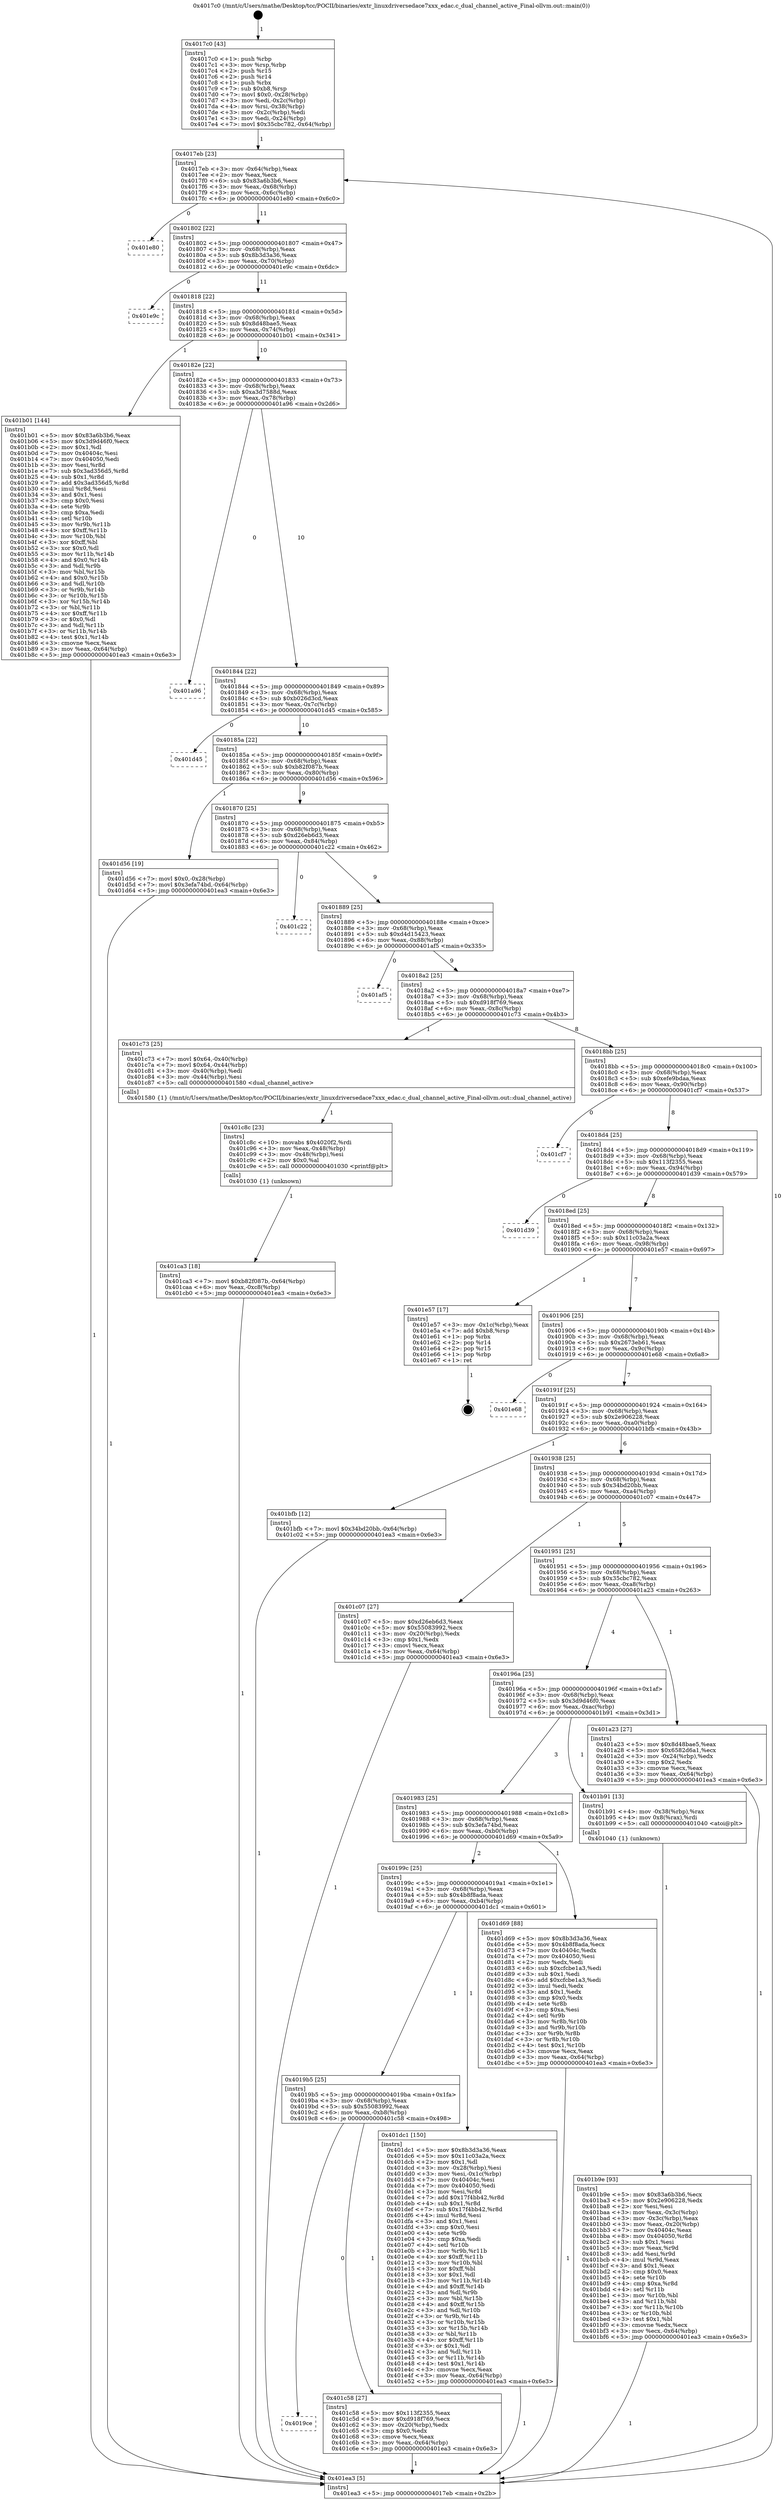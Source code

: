 digraph "0x4017c0" {
  label = "0x4017c0 (/mnt/c/Users/mathe/Desktop/tcc/POCII/binaries/extr_linuxdriversedace7xxx_edac.c_dual_channel_active_Final-ollvm.out::main(0))"
  labelloc = "t"
  node[shape=record]

  Entry [label="",width=0.3,height=0.3,shape=circle,fillcolor=black,style=filled]
  "0x4017eb" [label="{
     0x4017eb [23]\l
     | [instrs]\l
     &nbsp;&nbsp;0x4017eb \<+3\>: mov -0x64(%rbp),%eax\l
     &nbsp;&nbsp;0x4017ee \<+2\>: mov %eax,%ecx\l
     &nbsp;&nbsp;0x4017f0 \<+6\>: sub $0x83a6b3b6,%ecx\l
     &nbsp;&nbsp;0x4017f6 \<+3\>: mov %eax,-0x68(%rbp)\l
     &nbsp;&nbsp;0x4017f9 \<+3\>: mov %ecx,-0x6c(%rbp)\l
     &nbsp;&nbsp;0x4017fc \<+6\>: je 0000000000401e80 \<main+0x6c0\>\l
  }"]
  "0x401e80" [label="{
     0x401e80\l
  }", style=dashed]
  "0x401802" [label="{
     0x401802 [22]\l
     | [instrs]\l
     &nbsp;&nbsp;0x401802 \<+5\>: jmp 0000000000401807 \<main+0x47\>\l
     &nbsp;&nbsp;0x401807 \<+3\>: mov -0x68(%rbp),%eax\l
     &nbsp;&nbsp;0x40180a \<+5\>: sub $0x8b3d3a36,%eax\l
     &nbsp;&nbsp;0x40180f \<+3\>: mov %eax,-0x70(%rbp)\l
     &nbsp;&nbsp;0x401812 \<+6\>: je 0000000000401e9c \<main+0x6dc\>\l
  }"]
  Exit [label="",width=0.3,height=0.3,shape=circle,fillcolor=black,style=filled,peripheries=2]
  "0x401e9c" [label="{
     0x401e9c\l
  }", style=dashed]
  "0x401818" [label="{
     0x401818 [22]\l
     | [instrs]\l
     &nbsp;&nbsp;0x401818 \<+5\>: jmp 000000000040181d \<main+0x5d\>\l
     &nbsp;&nbsp;0x40181d \<+3\>: mov -0x68(%rbp),%eax\l
     &nbsp;&nbsp;0x401820 \<+5\>: sub $0x8d48bae5,%eax\l
     &nbsp;&nbsp;0x401825 \<+3\>: mov %eax,-0x74(%rbp)\l
     &nbsp;&nbsp;0x401828 \<+6\>: je 0000000000401b01 \<main+0x341\>\l
  }"]
  "0x401ca3" [label="{
     0x401ca3 [18]\l
     | [instrs]\l
     &nbsp;&nbsp;0x401ca3 \<+7\>: movl $0xb82f087b,-0x64(%rbp)\l
     &nbsp;&nbsp;0x401caa \<+6\>: mov %eax,-0xc8(%rbp)\l
     &nbsp;&nbsp;0x401cb0 \<+5\>: jmp 0000000000401ea3 \<main+0x6e3\>\l
  }"]
  "0x401b01" [label="{
     0x401b01 [144]\l
     | [instrs]\l
     &nbsp;&nbsp;0x401b01 \<+5\>: mov $0x83a6b3b6,%eax\l
     &nbsp;&nbsp;0x401b06 \<+5\>: mov $0x3d9d46f0,%ecx\l
     &nbsp;&nbsp;0x401b0b \<+2\>: mov $0x1,%dl\l
     &nbsp;&nbsp;0x401b0d \<+7\>: mov 0x40404c,%esi\l
     &nbsp;&nbsp;0x401b14 \<+7\>: mov 0x404050,%edi\l
     &nbsp;&nbsp;0x401b1b \<+3\>: mov %esi,%r8d\l
     &nbsp;&nbsp;0x401b1e \<+7\>: sub $0x3ad356d5,%r8d\l
     &nbsp;&nbsp;0x401b25 \<+4\>: sub $0x1,%r8d\l
     &nbsp;&nbsp;0x401b29 \<+7\>: add $0x3ad356d5,%r8d\l
     &nbsp;&nbsp;0x401b30 \<+4\>: imul %r8d,%esi\l
     &nbsp;&nbsp;0x401b34 \<+3\>: and $0x1,%esi\l
     &nbsp;&nbsp;0x401b37 \<+3\>: cmp $0x0,%esi\l
     &nbsp;&nbsp;0x401b3a \<+4\>: sete %r9b\l
     &nbsp;&nbsp;0x401b3e \<+3\>: cmp $0xa,%edi\l
     &nbsp;&nbsp;0x401b41 \<+4\>: setl %r10b\l
     &nbsp;&nbsp;0x401b45 \<+3\>: mov %r9b,%r11b\l
     &nbsp;&nbsp;0x401b48 \<+4\>: xor $0xff,%r11b\l
     &nbsp;&nbsp;0x401b4c \<+3\>: mov %r10b,%bl\l
     &nbsp;&nbsp;0x401b4f \<+3\>: xor $0xff,%bl\l
     &nbsp;&nbsp;0x401b52 \<+3\>: xor $0x0,%dl\l
     &nbsp;&nbsp;0x401b55 \<+3\>: mov %r11b,%r14b\l
     &nbsp;&nbsp;0x401b58 \<+4\>: and $0x0,%r14b\l
     &nbsp;&nbsp;0x401b5c \<+3\>: and %dl,%r9b\l
     &nbsp;&nbsp;0x401b5f \<+3\>: mov %bl,%r15b\l
     &nbsp;&nbsp;0x401b62 \<+4\>: and $0x0,%r15b\l
     &nbsp;&nbsp;0x401b66 \<+3\>: and %dl,%r10b\l
     &nbsp;&nbsp;0x401b69 \<+3\>: or %r9b,%r14b\l
     &nbsp;&nbsp;0x401b6c \<+3\>: or %r10b,%r15b\l
     &nbsp;&nbsp;0x401b6f \<+3\>: xor %r15b,%r14b\l
     &nbsp;&nbsp;0x401b72 \<+3\>: or %bl,%r11b\l
     &nbsp;&nbsp;0x401b75 \<+4\>: xor $0xff,%r11b\l
     &nbsp;&nbsp;0x401b79 \<+3\>: or $0x0,%dl\l
     &nbsp;&nbsp;0x401b7c \<+3\>: and %dl,%r11b\l
     &nbsp;&nbsp;0x401b7f \<+3\>: or %r11b,%r14b\l
     &nbsp;&nbsp;0x401b82 \<+4\>: test $0x1,%r14b\l
     &nbsp;&nbsp;0x401b86 \<+3\>: cmovne %ecx,%eax\l
     &nbsp;&nbsp;0x401b89 \<+3\>: mov %eax,-0x64(%rbp)\l
     &nbsp;&nbsp;0x401b8c \<+5\>: jmp 0000000000401ea3 \<main+0x6e3\>\l
  }"]
  "0x40182e" [label="{
     0x40182e [22]\l
     | [instrs]\l
     &nbsp;&nbsp;0x40182e \<+5\>: jmp 0000000000401833 \<main+0x73\>\l
     &nbsp;&nbsp;0x401833 \<+3\>: mov -0x68(%rbp),%eax\l
     &nbsp;&nbsp;0x401836 \<+5\>: sub $0xa3d7588d,%eax\l
     &nbsp;&nbsp;0x40183b \<+3\>: mov %eax,-0x78(%rbp)\l
     &nbsp;&nbsp;0x40183e \<+6\>: je 0000000000401a96 \<main+0x2d6\>\l
  }"]
  "0x401c8c" [label="{
     0x401c8c [23]\l
     | [instrs]\l
     &nbsp;&nbsp;0x401c8c \<+10\>: movabs $0x4020f2,%rdi\l
     &nbsp;&nbsp;0x401c96 \<+3\>: mov %eax,-0x48(%rbp)\l
     &nbsp;&nbsp;0x401c99 \<+3\>: mov -0x48(%rbp),%esi\l
     &nbsp;&nbsp;0x401c9c \<+2\>: mov $0x0,%al\l
     &nbsp;&nbsp;0x401c9e \<+5\>: call 0000000000401030 \<printf@plt\>\l
     | [calls]\l
     &nbsp;&nbsp;0x401030 \{1\} (unknown)\l
  }"]
  "0x401a96" [label="{
     0x401a96\l
  }", style=dashed]
  "0x401844" [label="{
     0x401844 [22]\l
     | [instrs]\l
     &nbsp;&nbsp;0x401844 \<+5\>: jmp 0000000000401849 \<main+0x89\>\l
     &nbsp;&nbsp;0x401849 \<+3\>: mov -0x68(%rbp),%eax\l
     &nbsp;&nbsp;0x40184c \<+5\>: sub $0xb026d3cd,%eax\l
     &nbsp;&nbsp;0x401851 \<+3\>: mov %eax,-0x7c(%rbp)\l
     &nbsp;&nbsp;0x401854 \<+6\>: je 0000000000401d45 \<main+0x585\>\l
  }"]
  "0x4019ce" [label="{
     0x4019ce\l
  }", style=dashed]
  "0x401d45" [label="{
     0x401d45\l
  }", style=dashed]
  "0x40185a" [label="{
     0x40185a [22]\l
     | [instrs]\l
     &nbsp;&nbsp;0x40185a \<+5\>: jmp 000000000040185f \<main+0x9f\>\l
     &nbsp;&nbsp;0x40185f \<+3\>: mov -0x68(%rbp),%eax\l
     &nbsp;&nbsp;0x401862 \<+5\>: sub $0xb82f087b,%eax\l
     &nbsp;&nbsp;0x401867 \<+3\>: mov %eax,-0x80(%rbp)\l
     &nbsp;&nbsp;0x40186a \<+6\>: je 0000000000401d56 \<main+0x596\>\l
  }"]
  "0x401c58" [label="{
     0x401c58 [27]\l
     | [instrs]\l
     &nbsp;&nbsp;0x401c58 \<+5\>: mov $0x113f2355,%eax\l
     &nbsp;&nbsp;0x401c5d \<+5\>: mov $0xd918f769,%ecx\l
     &nbsp;&nbsp;0x401c62 \<+3\>: mov -0x20(%rbp),%edx\l
     &nbsp;&nbsp;0x401c65 \<+3\>: cmp $0x0,%edx\l
     &nbsp;&nbsp;0x401c68 \<+3\>: cmove %ecx,%eax\l
     &nbsp;&nbsp;0x401c6b \<+3\>: mov %eax,-0x64(%rbp)\l
     &nbsp;&nbsp;0x401c6e \<+5\>: jmp 0000000000401ea3 \<main+0x6e3\>\l
  }"]
  "0x401d56" [label="{
     0x401d56 [19]\l
     | [instrs]\l
     &nbsp;&nbsp;0x401d56 \<+7\>: movl $0x0,-0x28(%rbp)\l
     &nbsp;&nbsp;0x401d5d \<+7\>: movl $0x3efa74bd,-0x64(%rbp)\l
     &nbsp;&nbsp;0x401d64 \<+5\>: jmp 0000000000401ea3 \<main+0x6e3\>\l
  }"]
  "0x401870" [label="{
     0x401870 [25]\l
     | [instrs]\l
     &nbsp;&nbsp;0x401870 \<+5\>: jmp 0000000000401875 \<main+0xb5\>\l
     &nbsp;&nbsp;0x401875 \<+3\>: mov -0x68(%rbp),%eax\l
     &nbsp;&nbsp;0x401878 \<+5\>: sub $0xd26eb6d3,%eax\l
     &nbsp;&nbsp;0x40187d \<+6\>: mov %eax,-0x84(%rbp)\l
     &nbsp;&nbsp;0x401883 \<+6\>: je 0000000000401c22 \<main+0x462\>\l
  }"]
  "0x4019b5" [label="{
     0x4019b5 [25]\l
     | [instrs]\l
     &nbsp;&nbsp;0x4019b5 \<+5\>: jmp 00000000004019ba \<main+0x1fa\>\l
     &nbsp;&nbsp;0x4019ba \<+3\>: mov -0x68(%rbp),%eax\l
     &nbsp;&nbsp;0x4019bd \<+5\>: sub $0x55083992,%eax\l
     &nbsp;&nbsp;0x4019c2 \<+6\>: mov %eax,-0xb8(%rbp)\l
     &nbsp;&nbsp;0x4019c8 \<+6\>: je 0000000000401c58 \<main+0x498\>\l
  }"]
  "0x401c22" [label="{
     0x401c22\l
  }", style=dashed]
  "0x401889" [label="{
     0x401889 [25]\l
     | [instrs]\l
     &nbsp;&nbsp;0x401889 \<+5\>: jmp 000000000040188e \<main+0xce\>\l
     &nbsp;&nbsp;0x40188e \<+3\>: mov -0x68(%rbp),%eax\l
     &nbsp;&nbsp;0x401891 \<+5\>: sub $0xd4d15423,%eax\l
     &nbsp;&nbsp;0x401896 \<+6\>: mov %eax,-0x88(%rbp)\l
     &nbsp;&nbsp;0x40189c \<+6\>: je 0000000000401af5 \<main+0x335\>\l
  }"]
  "0x401dc1" [label="{
     0x401dc1 [150]\l
     | [instrs]\l
     &nbsp;&nbsp;0x401dc1 \<+5\>: mov $0x8b3d3a36,%eax\l
     &nbsp;&nbsp;0x401dc6 \<+5\>: mov $0x11c03a2a,%ecx\l
     &nbsp;&nbsp;0x401dcb \<+2\>: mov $0x1,%dl\l
     &nbsp;&nbsp;0x401dcd \<+3\>: mov -0x28(%rbp),%esi\l
     &nbsp;&nbsp;0x401dd0 \<+3\>: mov %esi,-0x1c(%rbp)\l
     &nbsp;&nbsp;0x401dd3 \<+7\>: mov 0x40404c,%esi\l
     &nbsp;&nbsp;0x401dda \<+7\>: mov 0x404050,%edi\l
     &nbsp;&nbsp;0x401de1 \<+3\>: mov %esi,%r8d\l
     &nbsp;&nbsp;0x401de4 \<+7\>: add $0x17f4bb42,%r8d\l
     &nbsp;&nbsp;0x401deb \<+4\>: sub $0x1,%r8d\l
     &nbsp;&nbsp;0x401def \<+7\>: sub $0x17f4bb42,%r8d\l
     &nbsp;&nbsp;0x401df6 \<+4\>: imul %r8d,%esi\l
     &nbsp;&nbsp;0x401dfa \<+3\>: and $0x1,%esi\l
     &nbsp;&nbsp;0x401dfd \<+3\>: cmp $0x0,%esi\l
     &nbsp;&nbsp;0x401e00 \<+4\>: sete %r9b\l
     &nbsp;&nbsp;0x401e04 \<+3\>: cmp $0xa,%edi\l
     &nbsp;&nbsp;0x401e07 \<+4\>: setl %r10b\l
     &nbsp;&nbsp;0x401e0b \<+3\>: mov %r9b,%r11b\l
     &nbsp;&nbsp;0x401e0e \<+4\>: xor $0xff,%r11b\l
     &nbsp;&nbsp;0x401e12 \<+3\>: mov %r10b,%bl\l
     &nbsp;&nbsp;0x401e15 \<+3\>: xor $0xff,%bl\l
     &nbsp;&nbsp;0x401e18 \<+3\>: xor $0x1,%dl\l
     &nbsp;&nbsp;0x401e1b \<+3\>: mov %r11b,%r14b\l
     &nbsp;&nbsp;0x401e1e \<+4\>: and $0xff,%r14b\l
     &nbsp;&nbsp;0x401e22 \<+3\>: and %dl,%r9b\l
     &nbsp;&nbsp;0x401e25 \<+3\>: mov %bl,%r15b\l
     &nbsp;&nbsp;0x401e28 \<+4\>: and $0xff,%r15b\l
     &nbsp;&nbsp;0x401e2c \<+3\>: and %dl,%r10b\l
     &nbsp;&nbsp;0x401e2f \<+3\>: or %r9b,%r14b\l
     &nbsp;&nbsp;0x401e32 \<+3\>: or %r10b,%r15b\l
     &nbsp;&nbsp;0x401e35 \<+3\>: xor %r15b,%r14b\l
     &nbsp;&nbsp;0x401e38 \<+3\>: or %bl,%r11b\l
     &nbsp;&nbsp;0x401e3b \<+4\>: xor $0xff,%r11b\l
     &nbsp;&nbsp;0x401e3f \<+3\>: or $0x1,%dl\l
     &nbsp;&nbsp;0x401e42 \<+3\>: and %dl,%r11b\l
     &nbsp;&nbsp;0x401e45 \<+3\>: or %r11b,%r14b\l
     &nbsp;&nbsp;0x401e48 \<+4\>: test $0x1,%r14b\l
     &nbsp;&nbsp;0x401e4c \<+3\>: cmovne %ecx,%eax\l
     &nbsp;&nbsp;0x401e4f \<+3\>: mov %eax,-0x64(%rbp)\l
     &nbsp;&nbsp;0x401e52 \<+5\>: jmp 0000000000401ea3 \<main+0x6e3\>\l
  }"]
  "0x401af5" [label="{
     0x401af5\l
  }", style=dashed]
  "0x4018a2" [label="{
     0x4018a2 [25]\l
     | [instrs]\l
     &nbsp;&nbsp;0x4018a2 \<+5\>: jmp 00000000004018a7 \<main+0xe7\>\l
     &nbsp;&nbsp;0x4018a7 \<+3\>: mov -0x68(%rbp),%eax\l
     &nbsp;&nbsp;0x4018aa \<+5\>: sub $0xd918f769,%eax\l
     &nbsp;&nbsp;0x4018af \<+6\>: mov %eax,-0x8c(%rbp)\l
     &nbsp;&nbsp;0x4018b5 \<+6\>: je 0000000000401c73 \<main+0x4b3\>\l
  }"]
  "0x40199c" [label="{
     0x40199c [25]\l
     | [instrs]\l
     &nbsp;&nbsp;0x40199c \<+5\>: jmp 00000000004019a1 \<main+0x1e1\>\l
     &nbsp;&nbsp;0x4019a1 \<+3\>: mov -0x68(%rbp),%eax\l
     &nbsp;&nbsp;0x4019a4 \<+5\>: sub $0x4b8f8ada,%eax\l
     &nbsp;&nbsp;0x4019a9 \<+6\>: mov %eax,-0xb4(%rbp)\l
     &nbsp;&nbsp;0x4019af \<+6\>: je 0000000000401dc1 \<main+0x601\>\l
  }"]
  "0x401c73" [label="{
     0x401c73 [25]\l
     | [instrs]\l
     &nbsp;&nbsp;0x401c73 \<+7\>: movl $0x64,-0x40(%rbp)\l
     &nbsp;&nbsp;0x401c7a \<+7\>: movl $0x64,-0x44(%rbp)\l
     &nbsp;&nbsp;0x401c81 \<+3\>: mov -0x40(%rbp),%edi\l
     &nbsp;&nbsp;0x401c84 \<+3\>: mov -0x44(%rbp),%esi\l
     &nbsp;&nbsp;0x401c87 \<+5\>: call 0000000000401580 \<dual_channel_active\>\l
     | [calls]\l
     &nbsp;&nbsp;0x401580 \{1\} (/mnt/c/Users/mathe/Desktop/tcc/POCII/binaries/extr_linuxdriversedace7xxx_edac.c_dual_channel_active_Final-ollvm.out::dual_channel_active)\l
  }"]
  "0x4018bb" [label="{
     0x4018bb [25]\l
     | [instrs]\l
     &nbsp;&nbsp;0x4018bb \<+5\>: jmp 00000000004018c0 \<main+0x100\>\l
     &nbsp;&nbsp;0x4018c0 \<+3\>: mov -0x68(%rbp),%eax\l
     &nbsp;&nbsp;0x4018c3 \<+5\>: sub $0xefe9bdaa,%eax\l
     &nbsp;&nbsp;0x4018c8 \<+6\>: mov %eax,-0x90(%rbp)\l
     &nbsp;&nbsp;0x4018ce \<+6\>: je 0000000000401cf7 \<main+0x537\>\l
  }"]
  "0x401d69" [label="{
     0x401d69 [88]\l
     | [instrs]\l
     &nbsp;&nbsp;0x401d69 \<+5\>: mov $0x8b3d3a36,%eax\l
     &nbsp;&nbsp;0x401d6e \<+5\>: mov $0x4b8f8ada,%ecx\l
     &nbsp;&nbsp;0x401d73 \<+7\>: mov 0x40404c,%edx\l
     &nbsp;&nbsp;0x401d7a \<+7\>: mov 0x404050,%esi\l
     &nbsp;&nbsp;0x401d81 \<+2\>: mov %edx,%edi\l
     &nbsp;&nbsp;0x401d83 \<+6\>: sub $0xcfcbe1a3,%edi\l
     &nbsp;&nbsp;0x401d89 \<+3\>: sub $0x1,%edi\l
     &nbsp;&nbsp;0x401d8c \<+6\>: add $0xcfcbe1a3,%edi\l
     &nbsp;&nbsp;0x401d92 \<+3\>: imul %edi,%edx\l
     &nbsp;&nbsp;0x401d95 \<+3\>: and $0x1,%edx\l
     &nbsp;&nbsp;0x401d98 \<+3\>: cmp $0x0,%edx\l
     &nbsp;&nbsp;0x401d9b \<+4\>: sete %r8b\l
     &nbsp;&nbsp;0x401d9f \<+3\>: cmp $0xa,%esi\l
     &nbsp;&nbsp;0x401da2 \<+4\>: setl %r9b\l
     &nbsp;&nbsp;0x401da6 \<+3\>: mov %r8b,%r10b\l
     &nbsp;&nbsp;0x401da9 \<+3\>: and %r9b,%r10b\l
     &nbsp;&nbsp;0x401dac \<+3\>: xor %r9b,%r8b\l
     &nbsp;&nbsp;0x401daf \<+3\>: or %r8b,%r10b\l
     &nbsp;&nbsp;0x401db2 \<+4\>: test $0x1,%r10b\l
     &nbsp;&nbsp;0x401db6 \<+3\>: cmovne %ecx,%eax\l
     &nbsp;&nbsp;0x401db9 \<+3\>: mov %eax,-0x64(%rbp)\l
     &nbsp;&nbsp;0x401dbc \<+5\>: jmp 0000000000401ea3 \<main+0x6e3\>\l
  }"]
  "0x401cf7" [label="{
     0x401cf7\l
  }", style=dashed]
  "0x4018d4" [label="{
     0x4018d4 [25]\l
     | [instrs]\l
     &nbsp;&nbsp;0x4018d4 \<+5\>: jmp 00000000004018d9 \<main+0x119\>\l
     &nbsp;&nbsp;0x4018d9 \<+3\>: mov -0x68(%rbp),%eax\l
     &nbsp;&nbsp;0x4018dc \<+5\>: sub $0x113f2355,%eax\l
     &nbsp;&nbsp;0x4018e1 \<+6\>: mov %eax,-0x94(%rbp)\l
     &nbsp;&nbsp;0x4018e7 \<+6\>: je 0000000000401d39 \<main+0x579\>\l
  }"]
  "0x401b9e" [label="{
     0x401b9e [93]\l
     | [instrs]\l
     &nbsp;&nbsp;0x401b9e \<+5\>: mov $0x83a6b3b6,%ecx\l
     &nbsp;&nbsp;0x401ba3 \<+5\>: mov $0x2e906228,%edx\l
     &nbsp;&nbsp;0x401ba8 \<+2\>: xor %esi,%esi\l
     &nbsp;&nbsp;0x401baa \<+3\>: mov %eax,-0x3c(%rbp)\l
     &nbsp;&nbsp;0x401bad \<+3\>: mov -0x3c(%rbp),%eax\l
     &nbsp;&nbsp;0x401bb0 \<+3\>: mov %eax,-0x20(%rbp)\l
     &nbsp;&nbsp;0x401bb3 \<+7\>: mov 0x40404c,%eax\l
     &nbsp;&nbsp;0x401bba \<+8\>: mov 0x404050,%r8d\l
     &nbsp;&nbsp;0x401bc2 \<+3\>: sub $0x1,%esi\l
     &nbsp;&nbsp;0x401bc5 \<+3\>: mov %eax,%r9d\l
     &nbsp;&nbsp;0x401bc8 \<+3\>: add %esi,%r9d\l
     &nbsp;&nbsp;0x401bcb \<+4\>: imul %r9d,%eax\l
     &nbsp;&nbsp;0x401bcf \<+3\>: and $0x1,%eax\l
     &nbsp;&nbsp;0x401bd2 \<+3\>: cmp $0x0,%eax\l
     &nbsp;&nbsp;0x401bd5 \<+4\>: sete %r10b\l
     &nbsp;&nbsp;0x401bd9 \<+4\>: cmp $0xa,%r8d\l
     &nbsp;&nbsp;0x401bdd \<+4\>: setl %r11b\l
     &nbsp;&nbsp;0x401be1 \<+3\>: mov %r10b,%bl\l
     &nbsp;&nbsp;0x401be4 \<+3\>: and %r11b,%bl\l
     &nbsp;&nbsp;0x401be7 \<+3\>: xor %r11b,%r10b\l
     &nbsp;&nbsp;0x401bea \<+3\>: or %r10b,%bl\l
     &nbsp;&nbsp;0x401bed \<+3\>: test $0x1,%bl\l
     &nbsp;&nbsp;0x401bf0 \<+3\>: cmovne %edx,%ecx\l
     &nbsp;&nbsp;0x401bf3 \<+3\>: mov %ecx,-0x64(%rbp)\l
     &nbsp;&nbsp;0x401bf6 \<+5\>: jmp 0000000000401ea3 \<main+0x6e3\>\l
  }"]
  "0x401d39" [label="{
     0x401d39\l
  }", style=dashed]
  "0x4018ed" [label="{
     0x4018ed [25]\l
     | [instrs]\l
     &nbsp;&nbsp;0x4018ed \<+5\>: jmp 00000000004018f2 \<main+0x132\>\l
     &nbsp;&nbsp;0x4018f2 \<+3\>: mov -0x68(%rbp),%eax\l
     &nbsp;&nbsp;0x4018f5 \<+5\>: sub $0x11c03a2a,%eax\l
     &nbsp;&nbsp;0x4018fa \<+6\>: mov %eax,-0x98(%rbp)\l
     &nbsp;&nbsp;0x401900 \<+6\>: je 0000000000401e57 \<main+0x697\>\l
  }"]
  "0x401983" [label="{
     0x401983 [25]\l
     | [instrs]\l
     &nbsp;&nbsp;0x401983 \<+5\>: jmp 0000000000401988 \<main+0x1c8\>\l
     &nbsp;&nbsp;0x401988 \<+3\>: mov -0x68(%rbp),%eax\l
     &nbsp;&nbsp;0x40198b \<+5\>: sub $0x3efa74bd,%eax\l
     &nbsp;&nbsp;0x401990 \<+6\>: mov %eax,-0xb0(%rbp)\l
     &nbsp;&nbsp;0x401996 \<+6\>: je 0000000000401d69 \<main+0x5a9\>\l
  }"]
  "0x401e57" [label="{
     0x401e57 [17]\l
     | [instrs]\l
     &nbsp;&nbsp;0x401e57 \<+3\>: mov -0x1c(%rbp),%eax\l
     &nbsp;&nbsp;0x401e5a \<+7\>: add $0xb8,%rsp\l
     &nbsp;&nbsp;0x401e61 \<+1\>: pop %rbx\l
     &nbsp;&nbsp;0x401e62 \<+2\>: pop %r14\l
     &nbsp;&nbsp;0x401e64 \<+2\>: pop %r15\l
     &nbsp;&nbsp;0x401e66 \<+1\>: pop %rbp\l
     &nbsp;&nbsp;0x401e67 \<+1\>: ret\l
  }"]
  "0x401906" [label="{
     0x401906 [25]\l
     | [instrs]\l
     &nbsp;&nbsp;0x401906 \<+5\>: jmp 000000000040190b \<main+0x14b\>\l
     &nbsp;&nbsp;0x40190b \<+3\>: mov -0x68(%rbp),%eax\l
     &nbsp;&nbsp;0x40190e \<+5\>: sub $0x2673eb61,%eax\l
     &nbsp;&nbsp;0x401913 \<+6\>: mov %eax,-0x9c(%rbp)\l
     &nbsp;&nbsp;0x401919 \<+6\>: je 0000000000401e68 \<main+0x6a8\>\l
  }"]
  "0x401b91" [label="{
     0x401b91 [13]\l
     | [instrs]\l
     &nbsp;&nbsp;0x401b91 \<+4\>: mov -0x38(%rbp),%rax\l
     &nbsp;&nbsp;0x401b95 \<+4\>: mov 0x8(%rax),%rdi\l
     &nbsp;&nbsp;0x401b99 \<+5\>: call 0000000000401040 \<atoi@plt\>\l
     | [calls]\l
     &nbsp;&nbsp;0x401040 \{1\} (unknown)\l
  }"]
  "0x401e68" [label="{
     0x401e68\l
  }", style=dashed]
  "0x40191f" [label="{
     0x40191f [25]\l
     | [instrs]\l
     &nbsp;&nbsp;0x40191f \<+5\>: jmp 0000000000401924 \<main+0x164\>\l
     &nbsp;&nbsp;0x401924 \<+3\>: mov -0x68(%rbp),%eax\l
     &nbsp;&nbsp;0x401927 \<+5\>: sub $0x2e906228,%eax\l
     &nbsp;&nbsp;0x40192c \<+6\>: mov %eax,-0xa0(%rbp)\l
     &nbsp;&nbsp;0x401932 \<+6\>: je 0000000000401bfb \<main+0x43b\>\l
  }"]
  "0x4017c0" [label="{
     0x4017c0 [43]\l
     | [instrs]\l
     &nbsp;&nbsp;0x4017c0 \<+1\>: push %rbp\l
     &nbsp;&nbsp;0x4017c1 \<+3\>: mov %rsp,%rbp\l
     &nbsp;&nbsp;0x4017c4 \<+2\>: push %r15\l
     &nbsp;&nbsp;0x4017c6 \<+2\>: push %r14\l
     &nbsp;&nbsp;0x4017c8 \<+1\>: push %rbx\l
     &nbsp;&nbsp;0x4017c9 \<+7\>: sub $0xb8,%rsp\l
     &nbsp;&nbsp;0x4017d0 \<+7\>: movl $0x0,-0x28(%rbp)\l
     &nbsp;&nbsp;0x4017d7 \<+3\>: mov %edi,-0x2c(%rbp)\l
     &nbsp;&nbsp;0x4017da \<+4\>: mov %rsi,-0x38(%rbp)\l
     &nbsp;&nbsp;0x4017de \<+3\>: mov -0x2c(%rbp),%edi\l
     &nbsp;&nbsp;0x4017e1 \<+3\>: mov %edi,-0x24(%rbp)\l
     &nbsp;&nbsp;0x4017e4 \<+7\>: movl $0x35cbc782,-0x64(%rbp)\l
  }"]
  "0x401bfb" [label="{
     0x401bfb [12]\l
     | [instrs]\l
     &nbsp;&nbsp;0x401bfb \<+7\>: movl $0x34bd20bb,-0x64(%rbp)\l
     &nbsp;&nbsp;0x401c02 \<+5\>: jmp 0000000000401ea3 \<main+0x6e3\>\l
  }"]
  "0x401938" [label="{
     0x401938 [25]\l
     | [instrs]\l
     &nbsp;&nbsp;0x401938 \<+5\>: jmp 000000000040193d \<main+0x17d\>\l
     &nbsp;&nbsp;0x40193d \<+3\>: mov -0x68(%rbp),%eax\l
     &nbsp;&nbsp;0x401940 \<+5\>: sub $0x34bd20bb,%eax\l
     &nbsp;&nbsp;0x401945 \<+6\>: mov %eax,-0xa4(%rbp)\l
     &nbsp;&nbsp;0x40194b \<+6\>: je 0000000000401c07 \<main+0x447\>\l
  }"]
  "0x401ea3" [label="{
     0x401ea3 [5]\l
     | [instrs]\l
     &nbsp;&nbsp;0x401ea3 \<+5\>: jmp 00000000004017eb \<main+0x2b\>\l
  }"]
  "0x401c07" [label="{
     0x401c07 [27]\l
     | [instrs]\l
     &nbsp;&nbsp;0x401c07 \<+5\>: mov $0xd26eb6d3,%eax\l
     &nbsp;&nbsp;0x401c0c \<+5\>: mov $0x55083992,%ecx\l
     &nbsp;&nbsp;0x401c11 \<+3\>: mov -0x20(%rbp),%edx\l
     &nbsp;&nbsp;0x401c14 \<+3\>: cmp $0x1,%edx\l
     &nbsp;&nbsp;0x401c17 \<+3\>: cmovl %ecx,%eax\l
     &nbsp;&nbsp;0x401c1a \<+3\>: mov %eax,-0x64(%rbp)\l
     &nbsp;&nbsp;0x401c1d \<+5\>: jmp 0000000000401ea3 \<main+0x6e3\>\l
  }"]
  "0x401951" [label="{
     0x401951 [25]\l
     | [instrs]\l
     &nbsp;&nbsp;0x401951 \<+5\>: jmp 0000000000401956 \<main+0x196\>\l
     &nbsp;&nbsp;0x401956 \<+3\>: mov -0x68(%rbp),%eax\l
     &nbsp;&nbsp;0x401959 \<+5\>: sub $0x35cbc782,%eax\l
     &nbsp;&nbsp;0x40195e \<+6\>: mov %eax,-0xa8(%rbp)\l
     &nbsp;&nbsp;0x401964 \<+6\>: je 0000000000401a23 \<main+0x263\>\l
  }"]
  "0x40196a" [label="{
     0x40196a [25]\l
     | [instrs]\l
     &nbsp;&nbsp;0x40196a \<+5\>: jmp 000000000040196f \<main+0x1af\>\l
     &nbsp;&nbsp;0x40196f \<+3\>: mov -0x68(%rbp),%eax\l
     &nbsp;&nbsp;0x401972 \<+5\>: sub $0x3d9d46f0,%eax\l
     &nbsp;&nbsp;0x401977 \<+6\>: mov %eax,-0xac(%rbp)\l
     &nbsp;&nbsp;0x40197d \<+6\>: je 0000000000401b91 \<main+0x3d1\>\l
  }"]
  "0x401a23" [label="{
     0x401a23 [27]\l
     | [instrs]\l
     &nbsp;&nbsp;0x401a23 \<+5\>: mov $0x8d48bae5,%eax\l
     &nbsp;&nbsp;0x401a28 \<+5\>: mov $0x6582d6a1,%ecx\l
     &nbsp;&nbsp;0x401a2d \<+3\>: mov -0x24(%rbp),%edx\l
     &nbsp;&nbsp;0x401a30 \<+3\>: cmp $0x2,%edx\l
     &nbsp;&nbsp;0x401a33 \<+3\>: cmovne %ecx,%eax\l
     &nbsp;&nbsp;0x401a36 \<+3\>: mov %eax,-0x64(%rbp)\l
     &nbsp;&nbsp;0x401a39 \<+5\>: jmp 0000000000401ea3 \<main+0x6e3\>\l
  }"]
  Entry -> "0x4017c0" [label=" 1"]
  "0x4017eb" -> "0x401e80" [label=" 0"]
  "0x4017eb" -> "0x401802" [label=" 11"]
  "0x401e57" -> Exit [label=" 1"]
  "0x401802" -> "0x401e9c" [label=" 0"]
  "0x401802" -> "0x401818" [label=" 11"]
  "0x401dc1" -> "0x401ea3" [label=" 1"]
  "0x401818" -> "0x401b01" [label=" 1"]
  "0x401818" -> "0x40182e" [label=" 10"]
  "0x401d69" -> "0x401ea3" [label=" 1"]
  "0x40182e" -> "0x401a96" [label=" 0"]
  "0x40182e" -> "0x401844" [label=" 10"]
  "0x401d56" -> "0x401ea3" [label=" 1"]
  "0x401844" -> "0x401d45" [label=" 0"]
  "0x401844" -> "0x40185a" [label=" 10"]
  "0x401ca3" -> "0x401ea3" [label=" 1"]
  "0x40185a" -> "0x401d56" [label=" 1"]
  "0x40185a" -> "0x401870" [label=" 9"]
  "0x401c8c" -> "0x401ca3" [label=" 1"]
  "0x401870" -> "0x401c22" [label=" 0"]
  "0x401870" -> "0x401889" [label=" 9"]
  "0x401c58" -> "0x401ea3" [label=" 1"]
  "0x401889" -> "0x401af5" [label=" 0"]
  "0x401889" -> "0x4018a2" [label=" 9"]
  "0x4019b5" -> "0x4019ce" [label=" 0"]
  "0x4018a2" -> "0x401c73" [label=" 1"]
  "0x4018a2" -> "0x4018bb" [label=" 8"]
  "0x401c73" -> "0x401c8c" [label=" 1"]
  "0x4018bb" -> "0x401cf7" [label=" 0"]
  "0x4018bb" -> "0x4018d4" [label=" 8"]
  "0x40199c" -> "0x4019b5" [label=" 1"]
  "0x4018d4" -> "0x401d39" [label=" 0"]
  "0x4018d4" -> "0x4018ed" [label=" 8"]
  "0x4019b5" -> "0x401c58" [label=" 1"]
  "0x4018ed" -> "0x401e57" [label=" 1"]
  "0x4018ed" -> "0x401906" [label=" 7"]
  "0x401983" -> "0x40199c" [label=" 2"]
  "0x401906" -> "0x401e68" [label=" 0"]
  "0x401906" -> "0x40191f" [label=" 7"]
  "0x401983" -> "0x401d69" [label=" 1"]
  "0x40191f" -> "0x401bfb" [label=" 1"]
  "0x40191f" -> "0x401938" [label=" 6"]
  "0x401c07" -> "0x401ea3" [label=" 1"]
  "0x401938" -> "0x401c07" [label=" 1"]
  "0x401938" -> "0x401951" [label=" 5"]
  "0x401bfb" -> "0x401ea3" [label=" 1"]
  "0x401951" -> "0x401a23" [label=" 1"]
  "0x401951" -> "0x40196a" [label=" 4"]
  "0x401a23" -> "0x401ea3" [label=" 1"]
  "0x4017c0" -> "0x4017eb" [label=" 1"]
  "0x401ea3" -> "0x4017eb" [label=" 10"]
  "0x401b01" -> "0x401ea3" [label=" 1"]
  "0x40199c" -> "0x401dc1" [label=" 1"]
  "0x40196a" -> "0x401b91" [label=" 1"]
  "0x40196a" -> "0x401983" [label=" 3"]
  "0x401b91" -> "0x401b9e" [label=" 1"]
  "0x401b9e" -> "0x401ea3" [label=" 1"]
}
